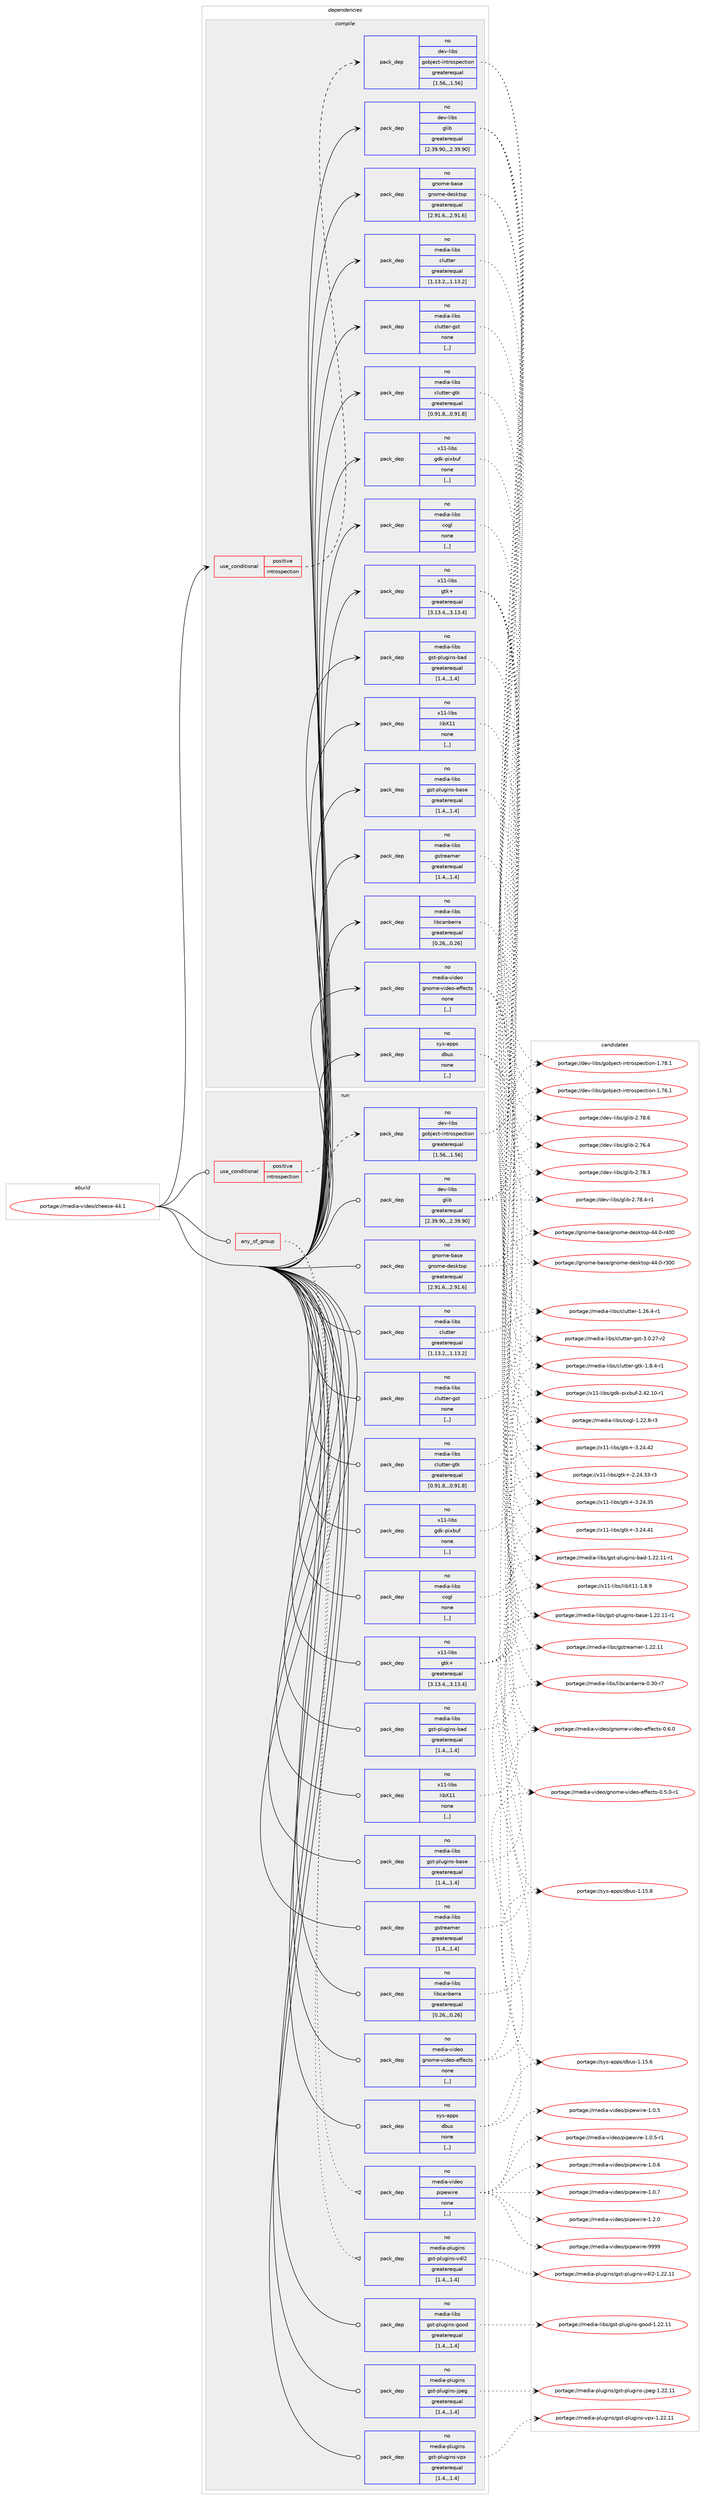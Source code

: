 digraph prolog {

# *************
# Graph options
# *************

newrank=true;
concentrate=true;
compound=true;
graph [rankdir=LR,fontname=Helvetica,fontsize=10,ranksep=1.5];#, ranksep=2.5, nodesep=0.2];
edge  [arrowhead=vee];
node  [fontname=Helvetica,fontsize=10];

# **********
# The ebuild
# **********

subgraph cluster_leftcol {
color=gray;
rank=same;
label=<<i>ebuild</i>>;
id [label="portage://media-video/cheese-44.1", color=red, width=4, href="../media-video/cheese-44.1.svg"];
}

# ****************
# The dependencies
# ****************

subgraph cluster_midcol {
color=gray;
label=<<i>dependencies</i>>;
subgraph cluster_compile {
fillcolor="#eeeeee";
style=filled;
label=<<i>compile</i>>;
subgraph cond80853 {
dependency318137 [label=<<TABLE BORDER="0" CELLBORDER="1" CELLSPACING="0" CELLPADDING="4"><TR><TD ROWSPAN="3" CELLPADDING="10">use_conditional</TD></TR><TR><TD>positive</TD></TR><TR><TD>introspection</TD></TR></TABLE>>, shape=none, color=red];
subgraph pack234829 {
dependency318138 [label=<<TABLE BORDER="0" CELLBORDER="1" CELLSPACING="0" CELLPADDING="4" WIDTH="220"><TR><TD ROWSPAN="6" CELLPADDING="30">pack_dep</TD></TR><TR><TD WIDTH="110">no</TD></TR><TR><TD>dev-libs</TD></TR><TR><TD>gobject-introspection</TD></TR><TR><TD>greaterequal</TD></TR><TR><TD>[1.56,,,1.56]</TD></TR></TABLE>>, shape=none, color=blue];
}
dependency318137:e -> dependency318138:w [weight=20,style="dashed",arrowhead="vee"];
}
id:e -> dependency318137:w [weight=20,style="solid",arrowhead="vee"];
subgraph pack234830 {
dependency318139 [label=<<TABLE BORDER="0" CELLBORDER="1" CELLSPACING="0" CELLPADDING="4" WIDTH="220"><TR><TD ROWSPAN="6" CELLPADDING="30">pack_dep</TD></TR><TR><TD WIDTH="110">no</TD></TR><TR><TD>dev-libs</TD></TR><TR><TD>glib</TD></TR><TR><TD>greaterequal</TD></TR><TR><TD>[2.39.90,,,2.39.90]</TD></TR></TABLE>>, shape=none, color=blue];
}
id:e -> dependency318139:w [weight=20,style="solid",arrowhead="vee"];
subgraph pack234831 {
dependency318140 [label=<<TABLE BORDER="0" CELLBORDER="1" CELLSPACING="0" CELLPADDING="4" WIDTH="220"><TR><TD ROWSPAN="6" CELLPADDING="30">pack_dep</TD></TR><TR><TD WIDTH="110">no</TD></TR><TR><TD>gnome-base</TD></TR><TR><TD>gnome-desktop</TD></TR><TR><TD>greaterequal</TD></TR><TR><TD>[2.91.6,,,2.91.6]</TD></TR></TABLE>>, shape=none, color=blue];
}
id:e -> dependency318140:w [weight=20,style="solid",arrowhead="vee"];
subgraph pack234832 {
dependency318141 [label=<<TABLE BORDER="0" CELLBORDER="1" CELLSPACING="0" CELLPADDING="4" WIDTH="220"><TR><TD ROWSPAN="6" CELLPADDING="30">pack_dep</TD></TR><TR><TD WIDTH="110">no</TD></TR><TR><TD>media-libs</TD></TR><TR><TD>clutter</TD></TR><TR><TD>greaterequal</TD></TR><TR><TD>[1.13.2,,,1.13.2]</TD></TR></TABLE>>, shape=none, color=blue];
}
id:e -> dependency318141:w [weight=20,style="solid",arrowhead="vee"];
subgraph pack234833 {
dependency318142 [label=<<TABLE BORDER="0" CELLBORDER="1" CELLSPACING="0" CELLPADDING="4" WIDTH="220"><TR><TD ROWSPAN="6" CELLPADDING="30">pack_dep</TD></TR><TR><TD WIDTH="110">no</TD></TR><TR><TD>media-libs</TD></TR><TR><TD>clutter-gst</TD></TR><TR><TD>none</TD></TR><TR><TD>[,,]</TD></TR></TABLE>>, shape=none, color=blue];
}
id:e -> dependency318142:w [weight=20,style="solid",arrowhead="vee"];
subgraph pack234834 {
dependency318143 [label=<<TABLE BORDER="0" CELLBORDER="1" CELLSPACING="0" CELLPADDING="4" WIDTH="220"><TR><TD ROWSPAN="6" CELLPADDING="30">pack_dep</TD></TR><TR><TD WIDTH="110">no</TD></TR><TR><TD>media-libs</TD></TR><TR><TD>clutter-gtk</TD></TR><TR><TD>greaterequal</TD></TR><TR><TD>[0.91.8,,,0.91.8]</TD></TR></TABLE>>, shape=none, color=blue];
}
id:e -> dependency318143:w [weight=20,style="solid",arrowhead="vee"];
subgraph pack234835 {
dependency318144 [label=<<TABLE BORDER="0" CELLBORDER="1" CELLSPACING="0" CELLPADDING="4" WIDTH="220"><TR><TD ROWSPAN="6" CELLPADDING="30">pack_dep</TD></TR><TR><TD WIDTH="110">no</TD></TR><TR><TD>media-libs</TD></TR><TR><TD>cogl</TD></TR><TR><TD>none</TD></TR><TR><TD>[,,]</TD></TR></TABLE>>, shape=none, color=blue];
}
id:e -> dependency318144:w [weight=20,style="solid",arrowhead="vee"];
subgraph pack234836 {
dependency318145 [label=<<TABLE BORDER="0" CELLBORDER="1" CELLSPACING="0" CELLPADDING="4" WIDTH="220"><TR><TD ROWSPAN="6" CELLPADDING="30">pack_dep</TD></TR><TR><TD WIDTH="110">no</TD></TR><TR><TD>media-libs</TD></TR><TR><TD>gst-plugins-bad</TD></TR><TR><TD>greaterequal</TD></TR><TR><TD>[1.4,,,1.4]</TD></TR></TABLE>>, shape=none, color=blue];
}
id:e -> dependency318145:w [weight=20,style="solid",arrowhead="vee"];
subgraph pack234837 {
dependency318146 [label=<<TABLE BORDER="0" CELLBORDER="1" CELLSPACING="0" CELLPADDING="4" WIDTH="220"><TR><TD ROWSPAN="6" CELLPADDING="30">pack_dep</TD></TR><TR><TD WIDTH="110">no</TD></TR><TR><TD>media-libs</TD></TR><TR><TD>gst-plugins-base</TD></TR><TR><TD>greaterequal</TD></TR><TR><TD>[1.4,,,1.4]</TD></TR></TABLE>>, shape=none, color=blue];
}
id:e -> dependency318146:w [weight=20,style="solid",arrowhead="vee"];
subgraph pack234838 {
dependency318147 [label=<<TABLE BORDER="0" CELLBORDER="1" CELLSPACING="0" CELLPADDING="4" WIDTH="220"><TR><TD ROWSPAN="6" CELLPADDING="30">pack_dep</TD></TR><TR><TD WIDTH="110">no</TD></TR><TR><TD>media-libs</TD></TR><TR><TD>gstreamer</TD></TR><TR><TD>greaterequal</TD></TR><TR><TD>[1.4,,,1.4]</TD></TR></TABLE>>, shape=none, color=blue];
}
id:e -> dependency318147:w [weight=20,style="solid",arrowhead="vee"];
subgraph pack234839 {
dependency318148 [label=<<TABLE BORDER="0" CELLBORDER="1" CELLSPACING="0" CELLPADDING="4" WIDTH="220"><TR><TD ROWSPAN="6" CELLPADDING="30">pack_dep</TD></TR><TR><TD WIDTH="110">no</TD></TR><TR><TD>media-libs</TD></TR><TR><TD>libcanberra</TD></TR><TR><TD>greaterequal</TD></TR><TR><TD>[0.26,,,0.26]</TD></TR></TABLE>>, shape=none, color=blue];
}
id:e -> dependency318148:w [weight=20,style="solid",arrowhead="vee"];
subgraph pack234840 {
dependency318149 [label=<<TABLE BORDER="0" CELLBORDER="1" CELLSPACING="0" CELLPADDING="4" WIDTH="220"><TR><TD ROWSPAN="6" CELLPADDING="30">pack_dep</TD></TR><TR><TD WIDTH="110">no</TD></TR><TR><TD>media-video</TD></TR><TR><TD>gnome-video-effects</TD></TR><TR><TD>none</TD></TR><TR><TD>[,,]</TD></TR></TABLE>>, shape=none, color=blue];
}
id:e -> dependency318149:w [weight=20,style="solid",arrowhead="vee"];
subgraph pack234841 {
dependency318150 [label=<<TABLE BORDER="0" CELLBORDER="1" CELLSPACING="0" CELLPADDING="4" WIDTH="220"><TR><TD ROWSPAN="6" CELLPADDING="30">pack_dep</TD></TR><TR><TD WIDTH="110">no</TD></TR><TR><TD>sys-apps</TD></TR><TR><TD>dbus</TD></TR><TR><TD>none</TD></TR><TR><TD>[,,]</TD></TR></TABLE>>, shape=none, color=blue];
}
id:e -> dependency318150:w [weight=20,style="solid",arrowhead="vee"];
subgraph pack234842 {
dependency318151 [label=<<TABLE BORDER="0" CELLBORDER="1" CELLSPACING="0" CELLPADDING="4" WIDTH="220"><TR><TD ROWSPAN="6" CELLPADDING="30">pack_dep</TD></TR><TR><TD WIDTH="110">no</TD></TR><TR><TD>x11-libs</TD></TR><TR><TD>gdk-pixbuf</TD></TR><TR><TD>none</TD></TR><TR><TD>[,,]</TD></TR></TABLE>>, shape=none, color=blue];
}
id:e -> dependency318151:w [weight=20,style="solid",arrowhead="vee"];
subgraph pack234843 {
dependency318152 [label=<<TABLE BORDER="0" CELLBORDER="1" CELLSPACING="0" CELLPADDING="4" WIDTH="220"><TR><TD ROWSPAN="6" CELLPADDING="30">pack_dep</TD></TR><TR><TD WIDTH="110">no</TD></TR><TR><TD>x11-libs</TD></TR><TR><TD>gtk+</TD></TR><TR><TD>greaterequal</TD></TR><TR><TD>[3.13.4,,,3.13.4]</TD></TR></TABLE>>, shape=none, color=blue];
}
id:e -> dependency318152:w [weight=20,style="solid",arrowhead="vee"];
subgraph pack234844 {
dependency318153 [label=<<TABLE BORDER="0" CELLBORDER="1" CELLSPACING="0" CELLPADDING="4" WIDTH="220"><TR><TD ROWSPAN="6" CELLPADDING="30">pack_dep</TD></TR><TR><TD WIDTH="110">no</TD></TR><TR><TD>x11-libs</TD></TR><TR><TD>libX11</TD></TR><TR><TD>none</TD></TR><TR><TD>[,,]</TD></TR></TABLE>>, shape=none, color=blue];
}
id:e -> dependency318153:w [weight=20,style="solid",arrowhead="vee"];
}
subgraph cluster_compileandrun {
fillcolor="#eeeeee";
style=filled;
label=<<i>compile and run</i>>;
}
subgraph cluster_run {
fillcolor="#eeeeee";
style=filled;
label=<<i>run</i>>;
subgraph any2291 {
dependency318154 [label=<<TABLE BORDER="0" CELLBORDER="1" CELLSPACING="0" CELLPADDING="4"><TR><TD CELLPADDING="10">any_of_group</TD></TR></TABLE>>, shape=none, color=red];subgraph pack234845 {
dependency318155 [label=<<TABLE BORDER="0" CELLBORDER="1" CELLSPACING="0" CELLPADDING="4" WIDTH="220"><TR><TD ROWSPAN="6" CELLPADDING="30">pack_dep</TD></TR><TR><TD WIDTH="110">no</TD></TR><TR><TD>media-plugins</TD></TR><TR><TD>gst-plugins-v4l2</TD></TR><TR><TD>greaterequal</TD></TR><TR><TD>[1.4,,,1.4]</TD></TR></TABLE>>, shape=none, color=blue];
}
dependency318154:e -> dependency318155:w [weight=20,style="dotted",arrowhead="oinv"];
subgraph pack234846 {
dependency318156 [label=<<TABLE BORDER="0" CELLBORDER="1" CELLSPACING="0" CELLPADDING="4" WIDTH="220"><TR><TD ROWSPAN="6" CELLPADDING="30">pack_dep</TD></TR><TR><TD WIDTH="110">no</TD></TR><TR><TD>media-video</TD></TR><TR><TD>pipewire</TD></TR><TR><TD>none</TD></TR><TR><TD>[,,]</TD></TR></TABLE>>, shape=none, color=blue];
}
dependency318154:e -> dependency318156:w [weight=20,style="dotted",arrowhead="oinv"];
}
id:e -> dependency318154:w [weight=20,style="solid",arrowhead="odot"];
subgraph cond80854 {
dependency318157 [label=<<TABLE BORDER="0" CELLBORDER="1" CELLSPACING="0" CELLPADDING="4"><TR><TD ROWSPAN="3" CELLPADDING="10">use_conditional</TD></TR><TR><TD>positive</TD></TR><TR><TD>introspection</TD></TR></TABLE>>, shape=none, color=red];
subgraph pack234847 {
dependency318158 [label=<<TABLE BORDER="0" CELLBORDER="1" CELLSPACING="0" CELLPADDING="4" WIDTH="220"><TR><TD ROWSPAN="6" CELLPADDING="30">pack_dep</TD></TR><TR><TD WIDTH="110">no</TD></TR><TR><TD>dev-libs</TD></TR><TR><TD>gobject-introspection</TD></TR><TR><TD>greaterequal</TD></TR><TR><TD>[1.56,,,1.56]</TD></TR></TABLE>>, shape=none, color=blue];
}
dependency318157:e -> dependency318158:w [weight=20,style="dashed",arrowhead="vee"];
}
id:e -> dependency318157:w [weight=20,style="solid",arrowhead="odot"];
subgraph pack234848 {
dependency318159 [label=<<TABLE BORDER="0" CELLBORDER="1" CELLSPACING="0" CELLPADDING="4" WIDTH="220"><TR><TD ROWSPAN="6" CELLPADDING="30">pack_dep</TD></TR><TR><TD WIDTH="110">no</TD></TR><TR><TD>dev-libs</TD></TR><TR><TD>glib</TD></TR><TR><TD>greaterequal</TD></TR><TR><TD>[2.39.90,,,2.39.90]</TD></TR></TABLE>>, shape=none, color=blue];
}
id:e -> dependency318159:w [weight=20,style="solid",arrowhead="odot"];
subgraph pack234849 {
dependency318160 [label=<<TABLE BORDER="0" CELLBORDER="1" CELLSPACING="0" CELLPADDING="4" WIDTH="220"><TR><TD ROWSPAN="6" CELLPADDING="30">pack_dep</TD></TR><TR><TD WIDTH="110">no</TD></TR><TR><TD>gnome-base</TD></TR><TR><TD>gnome-desktop</TD></TR><TR><TD>greaterequal</TD></TR><TR><TD>[2.91.6,,,2.91.6]</TD></TR></TABLE>>, shape=none, color=blue];
}
id:e -> dependency318160:w [weight=20,style="solid",arrowhead="odot"];
subgraph pack234850 {
dependency318161 [label=<<TABLE BORDER="0" CELLBORDER="1" CELLSPACING="0" CELLPADDING="4" WIDTH="220"><TR><TD ROWSPAN="6" CELLPADDING="30">pack_dep</TD></TR><TR><TD WIDTH="110">no</TD></TR><TR><TD>media-libs</TD></TR><TR><TD>clutter</TD></TR><TR><TD>greaterequal</TD></TR><TR><TD>[1.13.2,,,1.13.2]</TD></TR></TABLE>>, shape=none, color=blue];
}
id:e -> dependency318161:w [weight=20,style="solid",arrowhead="odot"];
subgraph pack234851 {
dependency318162 [label=<<TABLE BORDER="0" CELLBORDER="1" CELLSPACING="0" CELLPADDING="4" WIDTH="220"><TR><TD ROWSPAN="6" CELLPADDING="30">pack_dep</TD></TR><TR><TD WIDTH="110">no</TD></TR><TR><TD>media-libs</TD></TR><TR><TD>clutter-gst</TD></TR><TR><TD>none</TD></TR><TR><TD>[,,]</TD></TR></TABLE>>, shape=none, color=blue];
}
id:e -> dependency318162:w [weight=20,style="solid",arrowhead="odot"];
subgraph pack234852 {
dependency318163 [label=<<TABLE BORDER="0" CELLBORDER="1" CELLSPACING="0" CELLPADDING="4" WIDTH="220"><TR><TD ROWSPAN="6" CELLPADDING="30">pack_dep</TD></TR><TR><TD WIDTH="110">no</TD></TR><TR><TD>media-libs</TD></TR><TR><TD>clutter-gtk</TD></TR><TR><TD>greaterequal</TD></TR><TR><TD>[0.91.8,,,0.91.8]</TD></TR></TABLE>>, shape=none, color=blue];
}
id:e -> dependency318163:w [weight=20,style="solid",arrowhead="odot"];
subgraph pack234853 {
dependency318164 [label=<<TABLE BORDER="0" CELLBORDER="1" CELLSPACING="0" CELLPADDING="4" WIDTH="220"><TR><TD ROWSPAN="6" CELLPADDING="30">pack_dep</TD></TR><TR><TD WIDTH="110">no</TD></TR><TR><TD>media-libs</TD></TR><TR><TD>cogl</TD></TR><TR><TD>none</TD></TR><TR><TD>[,,]</TD></TR></TABLE>>, shape=none, color=blue];
}
id:e -> dependency318164:w [weight=20,style="solid",arrowhead="odot"];
subgraph pack234854 {
dependency318165 [label=<<TABLE BORDER="0" CELLBORDER="1" CELLSPACING="0" CELLPADDING="4" WIDTH="220"><TR><TD ROWSPAN="6" CELLPADDING="30">pack_dep</TD></TR><TR><TD WIDTH="110">no</TD></TR><TR><TD>media-libs</TD></TR><TR><TD>gst-plugins-bad</TD></TR><TR><TD>greaterequal</TD></TR><TR><TD>[1.4,,,1.4]</TD></TR></TABLE>>, shape=none, color=blue];
}
id:e -> dependency318165:w [weight=20,style="solid",arrowhead="odot"];
subgraph pack234855 {
dependency318166 [label=<<TABLE BORDER="0" CELLBORDER="1" CELLSPACING="0" CELLPADDING="4" WIDTH="220"><TR><TD ROWSPAN="6" CELLPADDING="30">pack_dep</TD></TR><TR><TD WIDTH="110">no</TD></TR><TR><TD>media-libs</TD></TR><TR><TD>gst-plugins-base</TD></TR><TR><TD>greaterequal</TD></TR><TR><TD>[1.4,,,1.4]</TD></TR></TABLE>>, shape=none, color=blue];
}
id:e -> dependency318166:w [weight=20,style="solid",arrowhead="odot"];
subgraph pack234856 {
dependency318167 [label=<<TABLE BORDER="0" CELLBORDER="1" CELLSPACING="0" CELLPADDING="4" WIDTH="220"><TR><TD ROWSPAN="6" CELLPADDING="30">pack_dep</TD></TR><TR><TD WIDTH="110">no</TD></TR><TR><TD>media-libs</TD></TR><TR><TD>gst-plugins-good</TD></TR><TR><TD>greaterequal</TD></TR><TR><TD>[1.4,,,1.4]</TD></TR></TABLE>>, shape=none, color=blue];
}
id:e -> dependency318167:w [weight=20,style="solid",arrowhead="odot"];
subgraph pack234857 {
dependency318168 [label=<<TABLE BORDER="0" CELLBORDER="1" CELLSPACING="0" CELLPADDING="4" WIDTH="220"><TR><TD ROWSPAN="6" CELLPADDING="30">pack_dep</TD></TR><TR><TD WIDTH="110">no</TD></TR><TR><TD>media-libs</TD></TR><TR><TD>gstreamer</TD></TR><TR><TD>greaterequal</TD></TR><TR><TD>[1.4,,,1.4]</TD></TR></TABLE>>, shape=none, color=blue];
}
id:e -> dependency318168:w [weight=20,style="solid",arrowhead="odot"];
subgraph pack234858 {
dependency318169 [label=<<TABLE BORDER="0" CELLBORDER="1" CELLSPACING="0" CELLPADDING="4" WIDTH="220"><TR><TD ROWSPAN="6" CELLPADDING="30">pack_dep</TD></TR><TR><TD WIDTH="110">no</TD></TR><TR><TD>media-libs</TD></TR><TR><TD>libcanberra</TD></TR><TR><TD>greaterequal</TD></TR><TR><TD>[0.26,,,0.26]</TD></TR></TABLE>>, shape=none, color=blue];
}
id:e -> dependency318169:w [weight=20,style="solid",arrowhead="odot"];
subgraph pack234859 {
dependency318170 [label=<<TABLE BORDER="0" CELLBORDER="1" CELLSPACING="0" CELLPADDING="4" WIDTH="220"><TR><TD ROWSPAN="6" CELLPADDING="30">pack_dep</TD></TR><TR><TD WIDTH="110">no</TD></TR><TR><TD>media-plugins</TD></TR><TR><TD>gst-plugins-jpeg</TD></TR><TR><TD>greaterequal</TD></TR><TR><TD>[1.4,,,1.4]</TD></TR></TABLE>>, shape=none, color=blue];
}
id:e -> dependency318170:w [weight=20,style="solid",arrowhead="odot"];
subgraph pack234860 {
dependency318171 [label=<<TABLE BORDER="0" CELLBORDER="1" CELLSPACING="0" CELLPADDING="4" WIDTH="220"><TR><TD ROWSPAN="6" CELLPADDING="30">pack_dep</TD></TR><TR><TD WIDTH="110">no</TD></TR><TR><TD>media-plugins</TD></TR><TR><TD>gst-plugins-vpx</TD></TR><TR><TD>greaterequal</TD></TR><TR><TD>[1.4,,,1.4]</TD></TR></TABLE>>, shape=none, color=blue];
}
id:e -> dependency318171:w [weight=20,style="solid",arrowhead="odot"];
subgraph pack234861 {
dependency318172 [label=<<TABLE BORDER="0" CELLBORDER="1" CELLSPACING="0" CELLPADDING="4" WIDTH="220"><TR><TD ROWSPAN="6" CELLPADDING="30">pack_dep</TD></TR><TR><TD WIDTH="110">no</TD></TR><TR><TD>media-video</TD></TR><TR><TD>gnome-video-effects</TD></TR><TR><TD>none</TD></TR><TR><TD>[,,]</TD></TR></TABLE>>, shape=none, color=blue];
}
id:e -> dependency318172:w [weight=20,style="solid",arrowhead="odot"];
subgraph pack234862 {
dependency318173 [label=<<TABLE BORDER="0" CELLBORDER="1" CELLSPACING="0" CELLPADDING="4" WIDTH="220"><TR><TD ROWSPAN="6" CELLPADDING="30">pack_dep</TD></TR><TR><TD WIDTH="110">no</TD></TR><TR><TD>sys-apps</TD></TR><TR><TD>dbus</TD></TR><TR><TD>none</TD></TR><TR><TD>[,,]</TD></TR></TABLE>>, shape=none, color=blue];
}
id:e -> dependency318173:w [weight=20,style="solid",arrowhead="odot"];
subgraph pack234863 {
dependency318174 [label=<<TABLE BORDER="0" CELLBORDER="1" CELLSPACING="0" CELLPADDING="4" WIDTH="220"><TR><TD ROWSPAN="6" CELLPADDING="30">pack_dep</TD></TR><TR><TD WIDTH="110">no</TD></TR><TR><TD>x11-libs</TD></TR><TR><TD>gdk-pixbuf</TD></TR><TR><TD>none</TD></TR><TR><TD>[,,]</TD></TR></TABLE>>, shape=none, color=blue];
}
id:e -> dependency318174:w [weight=20,style="solid",arrowhead="odot"];
subgraph pack234864 {
dependency318175 [label=<<TABLE BORDER="0" CELLBORDER="1" CELLSPACING="0" CELLPADDING="4" WIDTH="220"><TR><TD ROWSPAN="6" CELLPADDING="30">pack_dep</TD></TR><TR><TD WIDTH="110">no</TD></TR><TR><TD>x11-libs</TD></TR><TR><TD>gtk+</TD></TR><TR><TD>greaterequal</TD></TR><TR><TD>[3.13.4,,,3.13.4]</TD></TR></TABLE>>, shape=none, color=blue];
}
id:e -> dependency318175:w [weight=20,style="solid",arrowhead="odot"];
subgraph pack234865 {
dependency318176 [label=<<TABLE BORDER="0" CELLBORDER="1" CELLSPACING="0" CELLPADDING="4" WIDTH="220"><TR><TD ROWSPAN="6" CELLPADDING="30">pack_dep</TD></TR><TR><TD WIDTH="110">no</TD></TR><TR><TD>x11-libs</TD></TR><TR><TD>libX11</TD></TR><TR><TD>none</TD></TR><TR><TD>[,,]</TD></TR></TABLE>>, shape=none, color=blue];
}
id:e -> dependency318176:w [weight=20,style="solid",arrowhead="odot"];
}
}

# **************
# The candidates
# **************

subgraph cluster_choices {
rank=same;
color=gray;
label=<<i>candidates</i>>;

subgraph choice234829 {
color=black;
nodesep=1;
choice1001011184510810598115471031119810610199116451051101161141111151121019911610511111045494655544649 [label="portage://dev-libs/gobject-introspection-1.76.1", color=red, width=4,href="../dev-libs/gobject-introspection-1.76.1.svg"];
choice1001011184510810598115471031119810610199116451051101161141111151121019911610511111045494655564649 [label="portage://dev-libs/gobject-introspection-1.78.1", color=red, width=4,href="../dev-libs/gobject-introspection-1.78.1.svg"];
dependency318138:e -> choice1001011184510810598115471031119810610199116451051101161141111151121019911610511111045494655544649:w [style=dotted,weight="100"];
dependency318138:e -> choice1001011184510810598115471031119810610199116451051101161141111151121019911610511111045494655564649:w [style=dotted,weight="100"];
}
subgraph choice234830 {
color=black;
nodesep=1;
choice1001011184510810598115471031081059845504655544652 [label="portage://dev-libs/glib-2.76.4", color=red, width=4,href="../dev-libs/glib-2.76.4.svg"];
choice1001011184510810598115471031081059845504655564651 [label="portage://dev-libs/glib-2.78.3", color=red, width=4,href="../dev-libs/glib-2.78.3.svg"];
choice10010111845108105981154710310810598455046555646524511449 [label="portage://dev-libs/glib-2.78.4-r1", color=red, width=4,href="../dev-libs/glib-2.78.4-r1.svg"];
choice1001011184510810598115471031081059845504655564654 [label="portage://dev-libs/glib-2.78.6", color=red, width=4,href="../dev-libs/glib-2.78.6.svg"];
dependency318139:e -> choice1001011184510810598115471031081059845504655544652:w [style=dotted,weight="100"];
dependency318139:e -> choice1001011184510810598115471031081059845504655564651:w [style=dotted,weight="100"];
dependency318139:e -> choice10010111845108105981154710310810598455046555646524511449:w [style=dotted,weight="100"];
dependency318139:e -> choice1001011184510810598115471031081059845504655564654:w [style=dotted,weight="100"];
}
subgraph choice234831 {
color=black;
nodesep=1;
choice1031101111091014598971151014710311011110910145100101115107116111112455252464845114514848 [label="portage://gnome-base/gnome-desktop-44.0-r300", color=red, width=4,href="../gnome-base/gnome-desktop-44.0-r300.svg"];
choice1031101111091014598971151014710311011110910145100101115107116111112455252464845114524848 [label="portage://gnome-base/gnome-desktop-44.0-r400", color=red, width=4,href="../gnome-base/gnome-desktop-44.0-r400.svg"];
dependency318140:e -> choice1031101111091014598971151014710311011110910145100101115107116111112455252464845114514848:w [style=dotted,weight="100"];
dependency318140:e -> choice1031101111091014598971151014710311011110910145100101115107116111112455252464845114524848:w [style=dotted,weight="100"];
}
subgraph choice234832 {
color=black;
nodesep=1;
choice1091011001059745108105981154799108117116116101114454946505446524511449 [label="portage://media-libs/clutter-1.26.4-r1", color=red, width=4,href="../media-libs/clutter-1.26.4-r1.svg"];
dependency318141:e -> choice1091011001059745108105981154799108117116116101114454946505446524511449:w [style=dotted,weight="100"];
}
subgraph choice234833 {
color=black;
nodesep=1;
choice109101100105974510810598115479910811711611610111445103115116455146484650554511450 [label="portage://media-libs/clutter-gst-3.0.27-r2", color=red, width=4,href="../media-libs/clutter-gst-3.0.27-r2.svg"];
dependency318142:e -> choice109101100105974510810598115479910811711611610111445103115116455146484650554511450:w [style=dotted,weight="100"];
}
subgraph choice234834 {
color=black;
nodesep=1;
choice1091011001059745108105981154799108117116116101114451031161074549465646524511449 [label="portage://media-libs/clutter-gtk-1.8.4-r1", color=red, width=4,href="../media-libs/clutter-gtk-1.8.4-r1.svg"];
dependency318143:e -> choice1091011001059745108105981154799108117116116101114451031161074549465646524511449:w [style=dotted,weight="100"];
}
subgraph choice234835 {
color=black;
nodesep=1;
choice1091011001059745108105981154799111103108454946505046564511451 [label="portage://media-libs/cogl-1.22.8-r3", color=red, width=4,href="../media-libs/cogl-1.22.8-r3.svg"];
dependency318144:e -> choice1091011001059745108105981154799111103108454946505046564511451:w [style=dotted,weight="100"];
}
subgraph choice234836 {
color=black;
nodesep=1;
choice109101100105974510810598115471031151164511210811710310511011545989710045494650504649494511449 [label="portage://media-libs/gst-plugins-bad-1.22.11-r1", color=red, width=4,href="../media-libs/gst-plugins-bad-1.22.11-r1.svg"];
dependency318145:e -> choice109101100105974510810598115471031151164511210811710310511011545989710045494650504649494511449:w [style=dotted,weight="100"];
}
subgraph choice234837 {
color=black;
nodesep=1;
choice109101100105974510810598115471031151164511210811710310511011545989711510145494650504649494511449 [label="portage://media-libs/gst-plugins-base-1.22.11-r1", color=red, width=4,href="../media-libs/gst-plugins-base-1.22.11-r1.svg"];
dependency318146:e -> choice109101100105974510810598115471031151164511210811710310511011545989711510145494650504649494511449:w [style=dotted,weight="100"];
}
subgraph choice234838 {
color=black;
nodesep=1;
choice10910110010597451081059811547103115116114101971091011144549465050464949 [label="portage://media-libs/gstreamer-1.22.11", color=red, width=4,href="../media-libs/gstreamer-1.22.11.svg"];
dependency318147:e -> choice10910110010597451081059811547103115116114101971091011144549465050464949:w [style=dotted,weight="100"];
}
subgraph choice234839 {
color=black;
nodesep=1;
choice10910110010597451081059811547108105989997110981011141149745484651484511455 [label="portage://media-libs/libcanberra-0.30-r7", color=red, width=4,href="../media-libs/libcanberra-0.30-r7.svg"];
dependency318148:e -> choice10910110010597451081059811547108105989997110981011141149745484651484511455:w [style=dotted,weight="100"];
}
subgraph choice234840 {
color=black;
nodesep=1;
choice1091011001059745118105100101111471031101111091014511810510010111145101102102101991161154548465346484511449 [label="portage://media-video/gnome-video-effects-0.5.0-r1", color=red, width=4,href="../media-video/gnome-video-effects-0.5.0-r1.svg"];
choice109101100105974511810510010111147103110111109101451181051001011114510110210210199116115454846544648 [label="portage://media-video/gnome-video-effects-0.6.0", color=red, width=4,href="../media-video/gnome-video-effects-0.6.0.svg"];
dependency318149:e -> choice1091011001059745118105100101111471031101111091014511810510010111145101102102101991161154548465346484511449:w [style=dotted,weight="100"];
dependency318149:e -> choice109101100105974511810510010111147103110111109101451181051001011114510110210210199116115454846544648:w [style=dotted,weight="100"];
}
subgraph choice234841 {
color=black;
nodesep=1;
choice1151211154597112112115471009811711545494649534654 [label="portage://sys-apps/dbus-1.15.6", color=red, width=4,href="../sys-apps/dbus-1.15.6.svg"];
choice1151211154597112112115471009811711545494649534656 [label="portage://sys-apps/dbus-1.15.8", color=red, width=4,href="../sys-apps/dbus-1.15.8.svg"];
dependency318150:e -> choice1151211154597112112115471009811711545494649534654:w [style=dotted,weight="100"];
dependency318150:e -> choice1151211154597112112115471009811711545494649534656:w [style=dotted,weight="100"];
}
subgraph choice234842 {
color=black;
nodesep=1;
choice1204949451081059811547103100107451121051209811710245504652504649484511449 [label="portage://x11-libs/gdk-pixbuf-2.42.10-r1", color=red, width=4,href="../x11-libs/gdk-pixbuf-2.42.10-r1.svg"];
dependency318151:e -> choice1204949451081059811547103100107451121051209811710245504652504649484511449:w [style=dotted,weight="100"];
}
subgraph choice234843 {
color=black;
nodesep=1;
choice12049494510810598115471031161074345504650524651514511451 [label="portage://x11-libs/gtk+-2.24.33-r3", color=red, width=4,href="../x11-libs/gtk+-2.24.33-r3.svg"];
choice1204949451081059811547103116107434551465052465153 [label="portage://x11-libs/gtk+-3.24.35", color=red, width=4,href="../x11-libs/gtk+-3.24.35.svg"];
choice1204949451081059811547103116107434551465052465249 [label="portage://x11-libs/gtk+-3.24.41", color=red, width=4,href="../x11-libs/gtk+-3.24.41.svg"];
choice1204949451081059811547103116107434551465052465250 [label="portage://x11-libs/gtk+-3.24.42", color=red, width=4,href="../x11-libs/gtk+-3.24.42.svg"];
dependency318152:e -> choice12049494510810598115471031161074345504650524651514511451:w [style=dotted,weight="100"];
dependency318152:e -> choice1204949451081059811547103116107434551465052465153:w [style=dotted,weight="100"];
dependency318152:e -> choice1204949451081059811547103116107434551465052465249:w [style=dotted,weight="100"];
dependency318152:e -> choice1204949451081059811547103116107434551465052465250:w [style=dotted,weight="100"];
}
subgraph choice234844 {
color=black;
nodesep=1;
choice120494945108105981154710810598884949454946564657 [label="portage://x11-libs/libX11-1.8.9", color=red, width=4,href="../x11-libs/libX11-1.8.9.svg"];
dependency318153:e -> choice120494945108105981154710810598884949454946564657:w [style=dotted,weight="100"];
}
subgraph choice234845 {
color=black;
nodesep=1;
choice109101100105974511210811710310511011547103115116451121081171031051101154511852108504549465050464949 [label="portage://media-plugins/gst-plugins-v4l2-1.22.11", color=red, width=4,href="../media-plugins/gst-plugins-v4l2-1.22.11.svg"];
dependency318155:e -> choice109101100105974511210811710310511011547103115116451121081171031051101154511852108504549465050464949:w [style=dotted,weight="100"];
}
subgraph choice234846 {
color=black;
nodesep=1;
choice109101100105974511810510010111147112105112101119105114101454946484653 [label="portage://media-video/pipewire-1.0.5", color=red, width=4,href="../media-video/pipewire-1.0.5.svg"];
choice1091011001059745118105100101111471121051121011191051141014549464846534511449 [label="portage://media-video/pipewire-1.0.5-r1", color=red, width=4,href="../media-video/pipewire-1.0.5-r1.svg"];
choice109101100105974511810510010111147112105112101119105114101454946484654 [label="portage://media-video/pipewire-1.0.6", color=red, width=4,href="../media-video/pipewire-1.0.6.svg"];
choice109101100105974511810510010111147112105112101119105114101454946484655 [label="portage://media-video/pipewire-1.0.7", color=red, width=4,href="../media-video/pipewire-1.0.7.svg"];
choice109101100105974511810510010111147112105112101119105114101454946504648 [label="portage://media-video/pipewire-1.2.0", color=red, width=4,href="../media-video/pipewire-1.2.0.svg"];
choice1091011001059745118105100101111471121051121011191051141014557575757 [label="portage://media-video/pipewire-9999", color=red, width=4,href="../media-video/pipewire-9999.svg"];
dependency318156:e -> choice109101100105974511810510010111147112105112101119105114101454946484653:w [style=dotted,weight="100"];
dependency318156:e -> choice1091011001059745118105100101111471121051121011191051141014549464846534511449:w [style=dotted,weight="100"];
dependency318156:e -> choice109101100105974511810510010111147112105112101119105114101454946484654:w [style=dotted,weight="100"];
dependency318156:e -> choice109101100105974511810510010111147112105112101119105114101454946484655:w [style=dotted,weight="100"];
dependency318156:e -> choice109101100105974511810510010111147112105112101119105114101454946504648:w [style=dotted,weight="100"];
dependency318156:e -> choice1091011001059745118105100101111471121051121011191051141014557575757:w [style=dotted,weight="100"];
}
subgraph choice234847 {
color=black;
nodesep=1;
choice1001011184510810598115471031119810610199116451051101161141111151121019911610511111045494655544649 [label="portage://dev-libs/gobject-introspection-1.76.1", color=red, width=4,href="../dev-libs/gobject-introspection-1.76.1.svg"];
choice1001011184510810598115471031119810610199116451051101161141111151121019911610511111045494655564649 [label="portage://dev-libs/gobject-introspection-1.78.1", color=red, width=4,href="../dev-libs/gobject-introspection-1.78.1.svg"];
dependency318158:e -> choice1001011184510810598115471031119810610199116451051101161141111151121019911610511111045494655544649:w [style=dotted,weight="100"];
dependency318158:e -> choice1001011184510810598115471031119810610199116451051101161141111151121019911610511111045494655564649:w [style=dotted,weight="100"];
}
subgraph choice234848 {
color=black;
nodesep=1;
choice1001011184510810598115471031081059845504655544652 [label="portage://dev-libs/glib-2.76.4", color=red, width=4,href="../dev-libs/glib-2.76.4.svg"];
choice1001011184510810598115471031081059845504655564651 [label="portage://dev-libs/glib-2.78.3", color=red, width=4,href="../dev-libs/glib-2.78.3.svg"];
choice10010111845108105981154710310810598455046555646524511449 [label="portage://dev-libs/glib-2.78.4-r1", color=red, width=4,href="../dev-libs/glib-2.78.4-r1.svg"];
choice1001011184510810598115471031081059845504655564654 [label="portage://dev-libs/glib-2.78.6", color=red, width=4,href="../dev-libs/glib-2.78.6.svg"];
dependency318159:e -> choice1001011184510810598115471031081059845504655544652:w [style=dotted,weight="100"];
dependency318159:e -> choice1001011184510810598115471031081059845504655564651:w [style=dotted,weight="100"];
dependency318159:e -> choice10010111845108105981154710310810598455046555646524511449:w [style=dotted,weight="100"];
dependency318159:e -> choice1001011184510810598115471031081059845504655564654:w [style=dotted,weight="100"];
}
subgraph choice234849 {
color=black;
nodesep=1;
choice1031101111091014598971151014710311011110910145100101115107116111112455252464845114514848 [label="portage://gnome-base/gnome-desktop-44.0-r300", color=red, width=4,href="../gnome-base/gnome-desktop-44.0-r300.svg"];
choice1031101111091014598971151014710311011110910145100101115107116111112455252464845114524848 [label="portage://gnome-base/gnome-desktop-44.0-r400", color=red, width=4,href="../gnome-base/gnome-desktop-44.0-r400.svg"];
dependency318160:e -> choice1031101111091014598971151014710311011110910145100101115107116111112455252464845114514848:w [style=dotted,weight="100"];
dependency318160:e -> choice1031101111091014598971151014710311011110910145100101115107116111112455252464845114524848:w [style=dotted,weight="100"];
}
subgraph choice234850 {
color=black;
nodesep=1;
choice1091011001059745108105981154799108117116116101114454946505446524511449 [label="portage://media-libs/clutter-1.26.4-r1", color=red, width=4,href="../media-libs/clutter-1.26.4-r1.svg"];
dependency318161:e -> choice1091011001059745108105981154799108117116116101114454946505446524511449:w [style=dotted,weight="100"];
}
subgraph choice234851 {
color=black;
nodesep=1;
choice109101100105974510810598115479910811711611610111445103115116455146484650554511450 [label="portage://media-libs/clutter-gst-3.0.27-r2", color=red, width=4,href="../media-libs/clutter-gst-3.0.27-r2.svg"];
dependency318162:e -> choice109101100105974510810598115479910811711611610111445103115116455146484650554511450:w [style=dotted,weight="100"];
}
subgraph choice234852 {
color=black;
nodesep=1;
choice1091011001059745108105981154799108117116116101114451031161074549465646524511449 [label="portage://media-libs/clutter-gtk-1.8.4-r1", color=red, width=4,href="../media-libs/clutter-gtk-1.8.4-r1.svg"];
dependency318163:e -> choice1091011001059745108105981154799108117116116101114451031161074549465646524511449:w [style=dotted,weight="100"];
}
subgraph choice234853 {
color=black;
nodesep=1;
choice1091011001059745108105981154799111103108454946505046564511451 [label="portage://media-libs/cogl-1.22.8-r3", color=red, width=4,href="../media-libs/cogl-1.22.8-r3.svg"];
dependency318164:e -> choice1091011001059745108105981154799111103108454946505046564511451:w [style=dotted,weight="100"];
}
subgraph choice234854 {
color=black;
nodesep=1;
choice109101100105974510810598115471031151164511210811710310511011545989710045494650504649494511449 [label="portage://media-libs/gst-plugins-bad-1.22.11-r1", color=red, width=4,href="../media-libs/gst-plugins-bad-1.22.11-r1.svg"];
dependency318165:e -> choice109101100105974510810598115471031151164511210811710310511011545989710045494650504649494511449:w [style=dotted,weight="100"];
}
subgraph choice234855 {
color=black;
nodesep=1;
choice109101100105974510810598115471031151164511210811710310511011545989711510145494650504649494511449 [label="portage://media-libs/gst-plugins-base-1.22.11-r1", color=red, width=4,href="../media-libs/gst-plugins-base-1.22.11-r1.svg"];
dependency318166:e -> choice109101100105974510810598115471031151164511210811710310511011545989711510145494650504649494511449:w [style=dotted,weight="100"];
}
subgraph choice234856 {
color=black;
nodesep=1;
choice1091011001059745108105981154710311511645112108117103105110115451031111111004549465050464949 [label="portage://media-libs/gst-plugins-good-1.22.11", color=red, width=4,href="../media-libs/gst-plugins-good-1.22.11.svg"];
dependency318167:e -> choice1091011001059745108105981154710311511645112108117103105110115451031111111004549465050464949:w [style=dotted,weight="100"];
}
subgraph choice234857 {
color=black;
nodesep=1;
choice10910110010597451081059811547103115116114101971091011144549465050464949 [label="portage://media-libs/gstreamer-1.22.11", color=red, width=4,href="../media-libs/gstreamer-1.22.11.svg"];
dependency318168:e -> choice10910110010597451081059811547103115116114101971091011144549465050464949:w [style=dotted,weight="100"];
}
subgraph choice234858 {
color=black;
nodesep=1;
choice10910110010597451081059811547108105989997110981011141149745484651484511455 [label="portage://media-libs/libcanberra-0.30-r7", color=red, width=4,href="../media-libs/libcanberra-0.30-r7.svg"];
dependency318169:e -> choice10910110010597451081059811547108105989997110981011141149745484651484511455:w [style=dotted,weight="100"];
}
subgraph choice234859 {
color=black;
nodesep=1;
choice10910110010597451121081171031051101154710311511645112108117103105110115451061121011034549465050464949 [label="portage://media-plugins/gst-plugins-jpeg-1.22.11", color=red, width=4,href="../media-plugins/gst-plugins-jpeg-1.22.11.svg"];
dependency318170:e -> choice10910110010597451121081171031051101154710311511645112108117103105110115451061121011034549465050464949:w [style=dotted,weight="100"];
}
subgraph choice234860 {
color=black;
nodesep=1;
choice10910110010597451121081171031051101154710311511645112108117103105110115451181121204549465050464949 [label="portage://media-plugins/gst-plugins-vpx-1.22.11", color=red, width=4,href="../media-plugins/gst-plugins-vpx-1.22.11.svg"];
dependency318171:e -> choice10910110010597451121081171031051101154710311511645112108117103105110115451181121204549465050464949:w [style=dotted,weight="100"];
}
subgraph choice234861 {
color=black;
nodesep=1;
choice1091011001059745118105100101111471031101111091014511810510010111145101102102101991161154548465346484511449 [label="portage://media-video/gnome-video-effects-0.5.0-r1", color=red, width=4,href="../media-video/gnome-video-effects-0.5.0-r1.svg"];
choice109101100105974511810510010111147103110111109101451181051001011114510110210210199116115454846544648 [label="portage://media-video/gnome-video-effects-0.6.0", color=red, width=4,href="../media-video/gnome-video-effects-0.6.0.svg"];
dependency318172:e -> choice1091011001059745118105100101111471031101111091014511810510010111145101102102101991161154548465346484511449:w [style=dotted,weight="100"];
dependency318172:e -> choice109101100105974511810510010111147103110111109101451181051001011114510110210210199116115454846544648:w [style=dotted,weight="100"];
}
subgraph choice234862 {
color=black;
nodesep=1;
choice1151211154597112112115471009811711545494649534654 [label="portage://sys-apps/dbus-1.15.6", color=red, width=4,href="../sys-apps/dbus-1.15.6.svg"];
choice1151211154597112112115471009811711545494649534656 [label="portage://sys-apps/dbus-1.15.8", color=red, width=4,href="../sys-apps/dbus-1.15.8.svg"];
dependency318173:e -> choice1151211154597112112115471009811711545494649534654:w [style=dotted,weight="100"];
dependency318173:e -> choice1151211154597112112115471009811711545494649534656:w [style=dotted,weight="100"];
}
subgraph choice234863 {
color=black;
nodesep=1;
choice1204949451081059811547103100107451121051209811710245504652504649484511449 [label="portage://x11-libs/gdk-pixbuf-2.42.10-r1", color=red, width=4,href="../x11-libs/gdk-pixbuf-2.42.10-r1.svg"];
dependency318174:e -> choice1204949451081059811547103100107451121051209811710245504652504649484511449:w [style=dotted,weight="100"];
}
subgraph choice234864 {
color=black;
nodesep=1;
choice12049494510810598115471031161074345504650524651514511451 [label="portage://x11-libs/gtk+-2.24.33-r3", color=red, width=4,href="../x11-libs/gtk+-2.24.33-r3.svg"];
choice1204949451081059811547103116107434551465052465153 [label="portage://x11-libs/gtk+-3.24.35", color=red, width=4,href="../x11-libs/gtk+-3.24.35.svg"];
choice1204949451081059811547103116107434551465052465249 [label="portage://x11-libs/gtk+-3.24.41", color=red, width=4,href="../x11-libs/gtk+-3.24.41.svg"];
choice1204949451081059811547103116107434551465052465250 [label="portage://x11-libs/gtk+-3.24.42", color=red, width=4,href="../x11-libs/gtk+-3.24.42.svg"];
dependency318175:e -> choice12049494510810598115471031161074345504650524651514511451:w [style=dotted,weight="100"];
dependency318175:e -> choice1204949451081059811547103116107434551465052465153:w [style=dotted,weight="100"];
dependency318175:e -> choice1204949451081059811547103116107434551465052465249:w [style=dotted,weight="100"];
dependency318175:e -> choice1204949451081059811547103116107434551465052465250:w [style=dotted,weight="100"];
}
subgraph choice234865 {
color=black;
nodesep=1;
choice120494945108105981154710810598884949454946564657 [label="portage://x11-libs/libX11-1.8.9", color=red, width=4,href="../x11-libs/libX11-1.8.9.svg"];
dependency318176:e -> choice120494945108105981154710810598884949454946564657:w [style=dotted,weight="100"];
}
}

}
